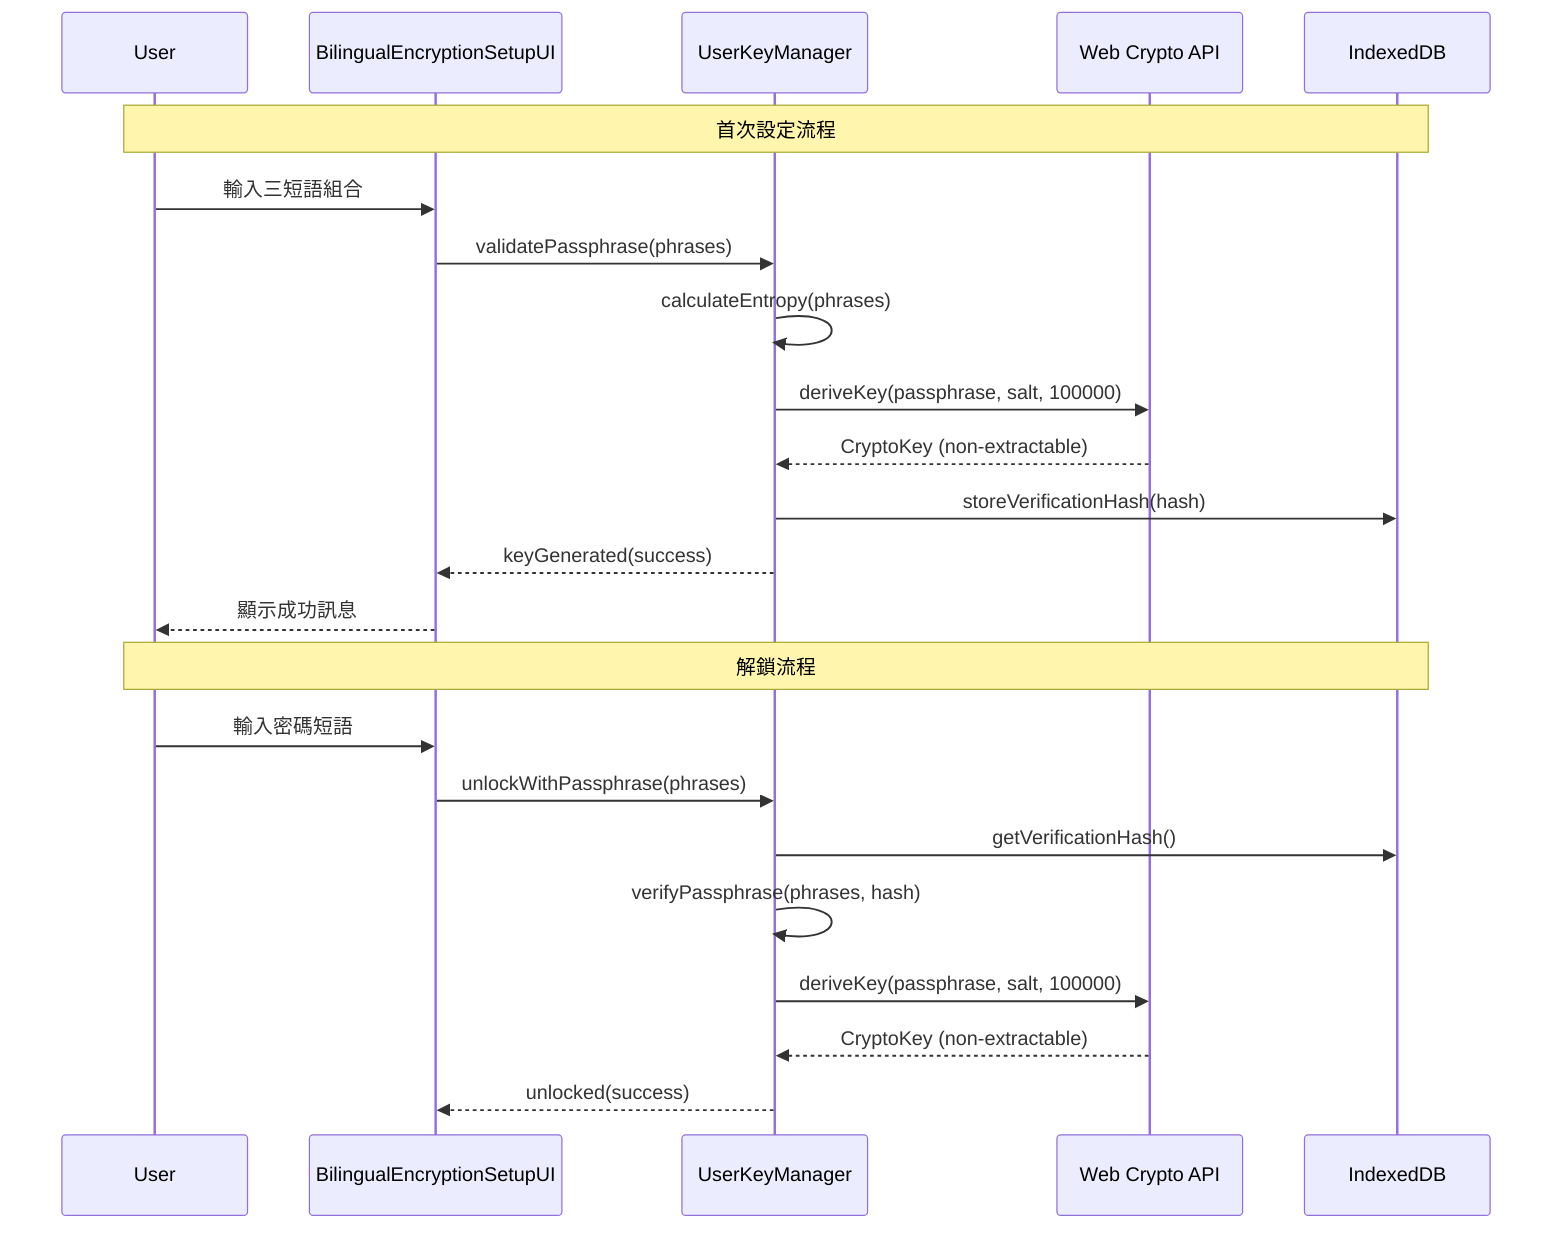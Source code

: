sequenceDiagram
    participant U as User
    participant UI as BilingualEncryptionSetupUI
    participant UKM as UserKeyManager
    participant WC as Web Crypto API
    participant IDB as IndexedDB
    
    Note over U,IDB: 首次設定流程
    U->>UI: 輸入三短語組合
    UI->>UKM: validatePassphrase(phrases)
    UKM->>UKM: calculateEntropy(phrases)
    UKM->>WC: deriveKey(passphrase, salt, 100000)
    WC-->>UKM: CryptoKey (non-extractable)
    UKM->>IDB: storeVerificationHash(hash)
    UKM-->>UI: keyGenerated(success)
    UI-->>U: 顯示成功訊息
    
    Note over U,IDB: 解鎖流程
    U->>UI: 輸入密碼短語
    UI->>UKM: unlockWithPassphrase(phrases)
    UKM->>IDB: getVerificationHash()
    UKM->>UKM: verifyPassphrase(phrases, hash)
    UKM->>WC: deriveKey(passphrase, salt, 100000)
    WC-->>UKM: CryptoKey (non-extractable)
    UKM-->>UI: unlocked(success)